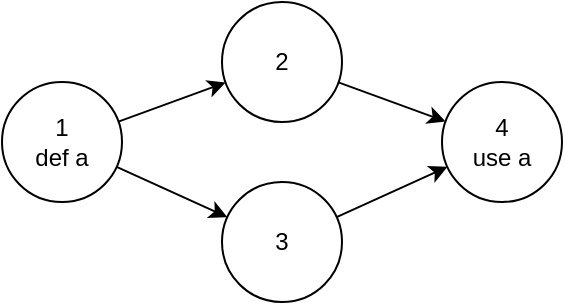 <mxfile version="17.5.0" type="github">
  <diagram id="7HQYNC31aHsgBr6-6DPW" name="Page-1">
    <mxGraphModel dx="1422" dy="705" grid="1" gridSize="10" guides="1" tooltips="1" connect="1" arrows="1" fold="1" page="1" pageScale="1" pageWidth="827" pageHeight="1169" math="0" shadow="0">
      <root>
        <mxCell id="0" />
        <mxCell id="1" parent="0" />
        <mxCell id="v6Sz__jcGQsvWJIk5j0P-2" value="1&lt;br&gt;def a" style="ellipse;whiteSpace=wrap;html=1;" parent="1" vertex="1">
          <mxGeometry x="150" y="60" width="60" height="60" as="geometry" />
        </mxCell>
        <mxCell id="v6Sz__jcGQsvWJIk5j0P-4" value="4&lt;br&gt;use a" style="ellipse;whiteSpace=wrap;html=1;" parent="1" vertex="1">
          <mxGeometry x="370" y="60" width="60" height="60" as="geometry" />
        </mxCell>
        <mxCell id="v6Sz__jcGQsvWJIk5j0P-9" value="" style="endArrow=classic;html=1;rounded=0;" parent="1" source="kXJHUOvyInJfqK0Md_yd-5" target="v6Sz__jcGQsvWJIk5j0P-4" edge="1">
          <mxGeometry width="50" height="50" relative="1" as="geometry">
            <mxPoint x="150" y="400" as="sourcePoint" />
            <mxPoint x="200" y="350" as="targetPoint" />
          </mxGeometry>
        </mxCell>
        <mxCell id="kXJHUOvyInJfqK0Md_yd-1" value="3" style="ellipse;whiteSpace=wrap;html=1;" vertex="1" parent="1">
          <mxGeometry x="260" y="110" width="60" height="60" as="geometry" />
        </mxCell>
        <mxCell id="kXJHUOvyInJfqK0Md_yd-2" value="" style="endArrow=classic;html=1;rounded=0;" edge="1" parent="1" source="kXJHUOvyInJfqK0Md_yd-1" target="v6Sz__jcGQsvWJIk5j0P-4">
          <mxGeometry width="50" height="50" relative="1" as="geometry">
            <mxPoint x="210" y="230" as="sourcePoint" />
            <mxPoint x="370" y="230" as="targetPoint" />
          </mxGeometry>
        </mxCell>
        <mxCell id="kXJHUOvyInJfqK0Md_yd-3" value="" style="endArrow=classic;html=1;rounded=0;" edge="1" parent="1" source="v6Sz__jcGQsvWJIk5j0P-2" target="kXJHUOvyInJfqK0Md_yd-1">
          <mxGeometry width="50" height="50" relative="1" as="geometry">
            <mxPoint x="230" y="110" as="sourcePoint" />
            <mxPoint x="390" y="110" as="targetPoint" />
          </mxGeometry>
        </mxCell>
        <mxCell id="kXJHUOvyInJfqK0Md_yd-4" value="" style="endArrow=classic;html=1;rounded=0;" edge="1" parent="1" source="v6Sz__jcGQsvWJIk5j0P-2" target="kXJHUOvyInJfqK0Md_yd-5">
          <mxGeometry width="50" height="50" relative="1" as="geometry">
            <mxPoint x="240" y="120" as="sourcePoint" />
            <mxPoint x="400" y="120" as="targetPoint" />
          </mxGeometry>
        </mxCell>
        <mxCell id="kXJHUOvyInJfqK0Md_yd-5" value="2" style="ellipse;whiteSpace=wrap;html=1;" vertex="1" parent="1">
          <mxGeometry x="260" y="20" width="60" height="60" as="geometry" />
        </mxCell>
      </root>
    </mxGraphModel>
  </diagram>
</mxfile>
